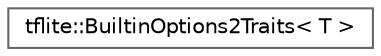 digraph "Graphical Class Hierarchy"
{
 // LATEX_PDF_SIZE
  bgcolor="transparent";
  edge [fontname=Helvetica,fontsize=10,labelfontname=Helvetica,labelfontsize=10];
  node [fontname=Helvetica,fontsize=10,shape=box,height=0.2,width=0.4];
  rankdir="LR";
  Node0 [id="Node000000",label="tflite::BuiltinOptions2Traits\< T \>",height=0.2,width=0.4,color="grey40", fillcolor="white", style="filled",URL="$structtflite_1_1_builtin_options2_traits.html",tooltip=" "];
}
